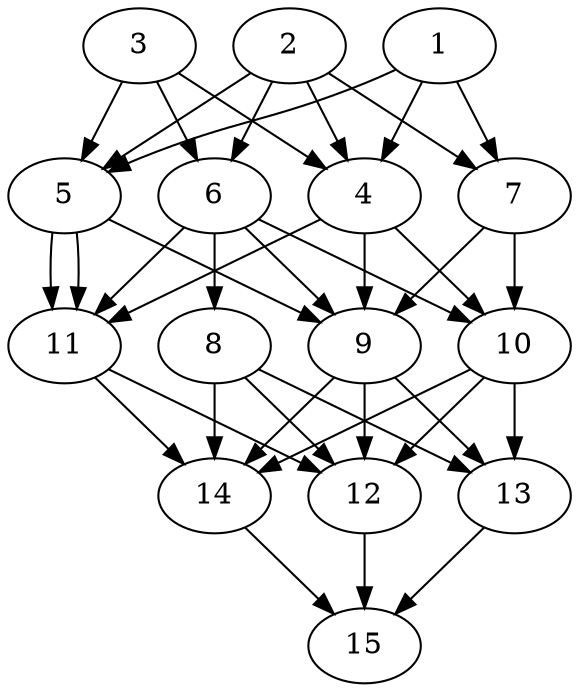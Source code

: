// DAG automatically generated by daggen at Tue Aug  6 16:26:16 2019
// ./daggen --dot -n 15 --ccr 0.3 --fat 0.6 --regular 0.5 --density 0.9 --mindata 5242880 --maxdata 52428800 
digraph G {
  1 [size="71485440", alpha="0.03", expect_size="21445632"] 
  1 -> 4 [size ="21445632"]
  1 -> 5 [size ="21445632"]
  1 -> 7 [size ="21445632"]
  2 [size="63948800", alpha="0.08", expect_size="19184640"] 
  2 -> 4 [size ="19184640"]
  2 -> 5 [size ="19184640"]
  2 -> 6 [size ="19184640"]
  2 -> 7 [size ="19184640"]
  3 [size="141858133", alpha="0.02", expect_size="42557440"] 
  3 -> 4 [size ="42557440"]
  3 -> 5 [size ="42557440"]
  3 -> 6 [size ="42557440"]
  4 [size="94914560", alpha="0.05", expect_size="28474368"] 
  4 -> 9 [size ="28474368"]
  4 -> 10 [size ="28474368"]
  4 -> 11 [size ="28474368"]
  5 [size="123405653", alpha="0.02", expect_size="37021696"] 
  5 -> 9 [size ="37021696"]
  5 -> 11 [size ="37021696"]
  5 -> 11 [size ="37021696"]
  6 [size="153190400", alpha="0.20", expect_size="45957120"] 
  6 -> 8 [size ="45957120"]
  6 -> 9 [size ="45957120"]
  6 -> 10 [size ="45957120"]
  6 -> 11 [size ="45957120"]
  7 [size="158238720", alpha="0.09", expect_size="47471616"] 
  7 -> 9 [size ="47471616"]
  7 -> 10 [size ="47471616"]
  8 [size="30627840", alpha="0.06", expect_size="9188352"] 
  8 -> 12 [size ="9188352"]
  8 -> 13 [size ="9188352"]
  8 -> 14 [size ="9188352"]
  9 [size="52319573", alpha="0.09", expect_size="15695872"] 
  9 -> 12 [size ="15695872"]
  9 -> 13 [size ="15695872"]
  9 -> 14 [size ="15695872"]
  10 [size="111052800", alpha="0.12", expect_size="33315840"] 
  10 -> 12 [size ="33315840"]
  10 -> 13 [size ="33315840"]
  10 -> 14 [size ="33315840"]
  11 [size="147616427", alpha="0.02", expect_size="44284928"] 
  11 -> 12 [size ="44284928"]
  11 -> 14 [size ="44284928"]
  12 [size="173533867", alpha="0.20", expect_size="52060160"] 
  12 -> 15 [size ="52060160"]
  13 [size="78482773", alpha="0.06", expect_size="23544832"] 
  13 -> 15 [size ="23544832"]
  14 [size="97378987", alpha="0.02", expect_size="29213696"] 
  14 -> 15 [size ="29213696"]
  15 [size="134273707", alpha="0.01", expect_size="40282112"] 
}
